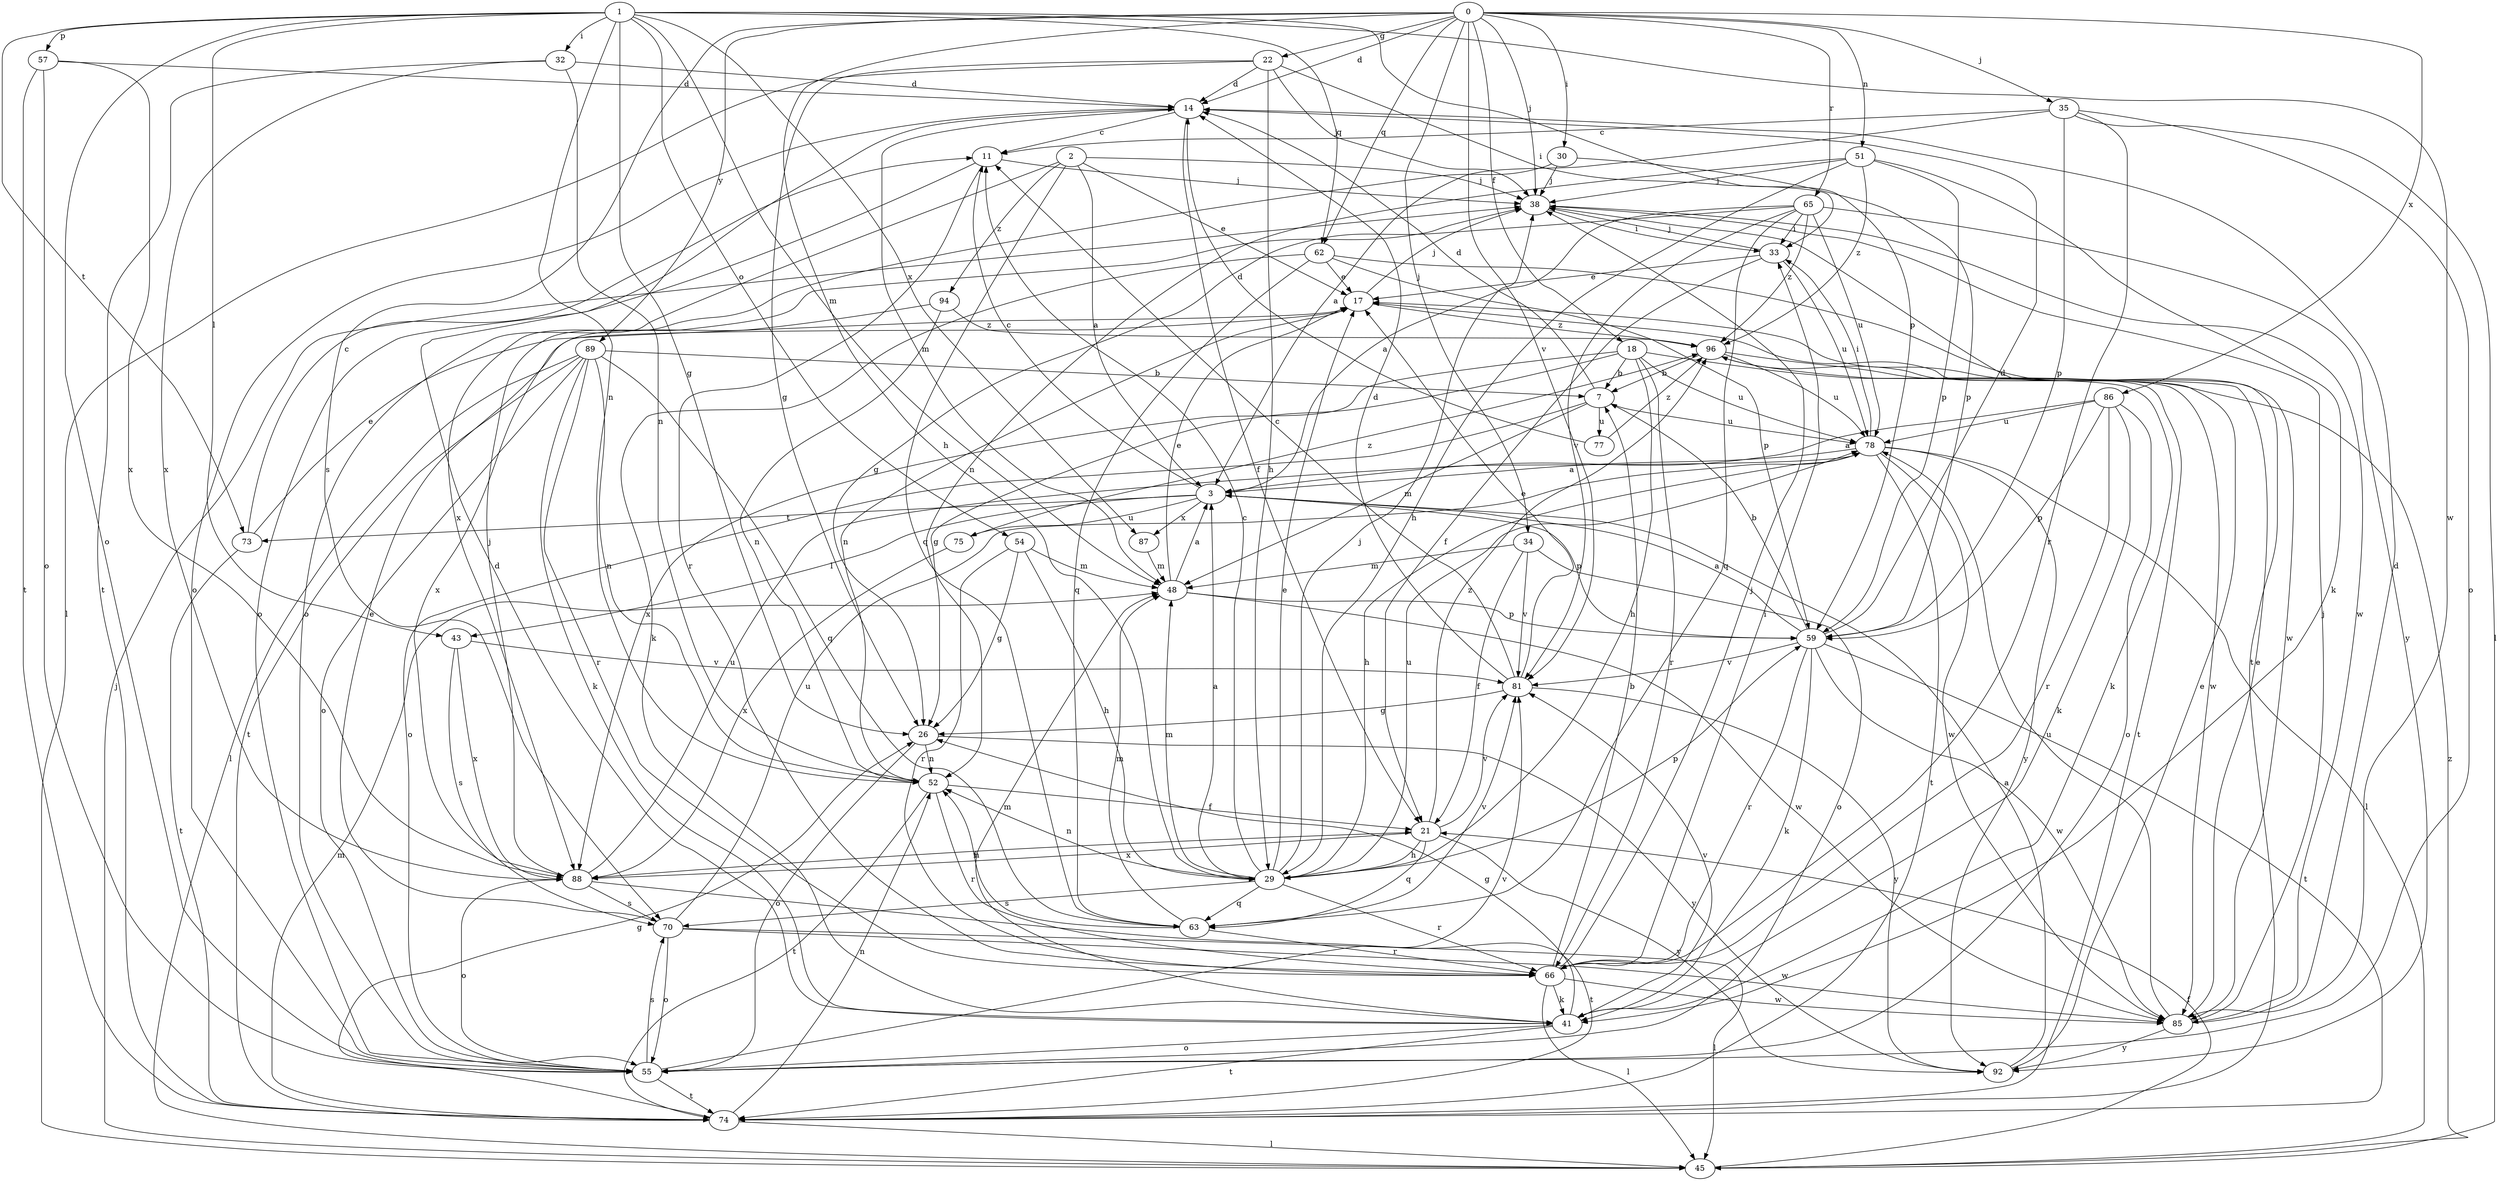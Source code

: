 strict digraph  {
0;
1;
2;
3;
7;
11;
14;
17;
18;
21;
22;
26;
29;
30;
32;
33;
34;
35;
38;
41;
43;
45;
48;
51;
52;
54;
55;
57;
59;
62;
63;
65;
66;
70;
73;
74;
75;
77;
78;
81;
85;
86;
87;
88;
89;
92;
94;
96;
0 -> 14  [label=d];
0 -> 18  [label=f];
0 -> 22  [label=g];
0 -> 29  [label=h];
0 -> 30  [label=i];
0 -> 34  [label=j];
0 -> 35  [label=j];
0 -> 38  [label=j];
0 -> 51  [label=n];
0 -> 62  [label=q];
0 -> 65  [label=r];
0 -> 70  [label=s];
0 -> 81  [label=v];
0 -> 86  [label=x];
0 -> 89  [label=y];
1 -> 26  [label=g];
1 -> 32  [label=i];
1 -> 43  [label=l];
1 -> 48  [label=m];
1 -> 52  [label=n];
1 -> 54  [label=o];
1 -> 55  [label=o];
1 -> 57  [label=p];
1 -> 59  [label=p];
1 -> 62  [label=q];
1 -> 73  [label=t];
1 -> 85  [label=w];
1 -> 87  [label=x];
2 -> 3  [label=a];
2 -> 17  [label=e];
2 -> 38  [label=j];
2 -> 55  [label=o];
2 -> 63  [label=q];
2 -> 94  [label=z];
3 -> 11  [label=c];
3 -> 43  [label=l];
3 -> 59  [label=p];
3 -> 73  [label=t];
3 -> 75  [label=u];
3 -> 87  [label=x];
7 -> 14  [label=d];
7 -> 48  [label=m];
7 -> 55  [label=o];
7 -> 77  [label=u];
7 -> 78  [label=u];
11 -> 38  [label=j];
11 -> 55  [label=o];
11 -> 66  [label=r];
14 -> 11  [label=c];
14 -> 21  [label=f];
14 -> 48  [label=m];
14 -> 55  [label=o];
17 -> 38  [label=j];
17 -> 52  [label=n];
17 -> 96  [label=z];
18 -> 7  [label=b];
18 -> 26  [label=g];
18 -> 29  [label=h];
18 -> 41  [label=k];
18 -> 66  [label=r];
18 -> 78  [label=u];
18 -> 88  [label=x];
21 -> 29  [label=h];
21 -> 63  [label=q];
21 -> 81  [label=v];
21 -> 88  [label=x];
21 -> 92  [label=y];
21 -> 96  [label=z];
22 -> 14  [label=d];
22 -> 26  [label=g];
22 -> 29  [label=h];
22 -> 33  [label=i];
22 -> 38  [label=j];
22 -> 45  [label=l];
26 -> 52  [label=n];
26 -> 55  [label=o];
26 -> 92  [label=y];
29 -> 3  [label=a];
29 -> 11  [label=c];
29 -> 17  [label=e];
29 -> 38  [label=j];
29 -> 48  [label=m];
29 -> 52  [label=n];
29 -> 59  [label=p];
29 -> 63  [label=q];
29 -> 66  [label=r];
29 -> 70  [label=s];
29 -> 78  [label=u];
30 -> 38  [label=j];
30 -> 59  [label=p];
30 -> 88  [label=x];
32 -> 14  [label=d];
32 -> 52  [label=n];
32 -> 74  [label=t];
32 -> 88  [label=x];
33 -> 17  [label=e];
33 -> 21  [label=f];
33 -> 38  [label=j];
33 -> 78  [label=u];
34 -> 21  [label=f];
34 -> 48  [label=m];
34 -> 55  [label=o];
34 -> 81  [label=v];
35 -> 3  [label=a];
35 -> 11  [label=c];
35 -> 45  [label=l];
35 -> 55  [label=o];
35 -> 59  [label=p];
35 -> 66  [label=r];
38 -> 33  [label=i];
38 -> 74  [label=t];
38 -> 85  [label=w];
41 -> 14  [label=d];
41 -> 26  [label=g];
41 -> 48  [label=m];
41 -> 55  [label=o];
41 -> 74  [label=t];
41 -> 81  [label=v];
43 -> 70  [label=s];
43 -> 81  [label=v];
43 -> 88  [label=x];
45 -> 21  [label=f];
45 -> 38  [label=j];
45 -> 96  [label=z];
48 -> 3  [label=a];
48 -> 17  [label=e];
48 -> 59  [label=p];
48 -> 85  [label=w];
51 -> 29  [label=h];
51 -> 38  [label=j];
51 -> 41  [label=k];
51 -> 52  [label=n];
51 -> 59  [label=p];
51 -> 96  [label=z];
52 -> 21  [label=f];
52 -> 66  [label=r];
52 -> 74  [label=t];
54 -> 26  [label=g];
54 -> 29  [label=h];
54 -> 48  [label=m];
54 -> 66  [label=r];
55 -> 70  [label=s];
55 -> 74  [label=t];
55 -> 81  [label=v];
57 -> 14  [label=d];
57 -> 55  [label=o];
57 -> 74  [label=t];
57 -> 88  [label=x];
59 -> 3  [label=a];
59 -> 7  [label=b];
59 -> 14  [label=d];
59 -> 41  [label=k];
59 -> 66  [label=r];
59 -> 74  [label=t];
59 -> 81  [label=v];
59 -> 85  [label=w];
62 -> 17  [label=e];
62 -> 41  [label=k];
62 -> 59  [label=p];
62 -> 63  [label=q];
62 -> 85  [label=w];
63 -> 48  [label=m];
63 -> 52  [label=n];
63 -> 66  [label=r];
63 -> 81  [label=v];
65 -> 3  [label=a];
65 -> 26  [label=g];
65 -> 33  [label=i];
65 -> 63  [label=q];
65 -> 78  [label=u];
65 -> 81  [label=v];
65 -> 92  [label=y];
65 -> 96  [label=z];
66 -> 7  [label=b];
66 -> 33  [label=i];
66 -> 38  [label=j];
66 -> 41  [label=k];
66 -> 45  [label=l];
66 -> 85  [label=w];
70 -> 17  [label=e];
70 -> 45  [label=l];
70 -> 55  [label=o];
70 -> 78  [label=u];
70 -> 85  [label=w];
73 -> 11  [label=c];
73 -> 17  [label=e];
73 -> 74  [label=t];
74 -> 26  [label=g];
74 -> 45  [label=l];
74 -> 48  [label=m];
74 -> 52  [label=n];
75 -> 88  [label=x];
75 -> 96  [label=z];
77 -> 14  [label=d];
77 -> 96  [label=z];
78 -> 3  [label=a];
78 -> 29  [label=h];
78 -> 33  [label=i];
78 -> 45  [label=l];
78 -> 74  [label=t];
78 -> 85  [label=w];
78 -> 92  [label=y];
81 -> 11  [label=c];
81 -> 14  [label=d];
81 -> 17  [label=e];
81 -> 26  [label=g];
81 -> 92  [label=y];
85 -> 14  [label=d];
85 -> 17  [label=e];
85 -> 38  [label=j];
85 -> 78  [label=u];
85 -> 92  [label=y];
86 -> 3  [label=a];
86 -> 41  [label=k];
86 -> 55  [label=o];
86 -> 59  [label=p];
86 -> 66  [label=r];
86 -> 78  [label=u];
87 -> 48  [label=m];
88 -> 21  [label=f];
88 -> 38  [label=j];
88 -> 55  [label=o];
88 -> 70  [label=s];
88 -> 74  [label=t];
88 -> 78  [label=u];
89 -> 7  [label=b];
89 -> 41  [label=k];
89 -> 45  [label=l];
89 -> 52  [label=n];
89 -> 55  [label=o];
89 -> 63  [label=q];
89 -> 66  [label=r];
89 -> 74  [label=t];
92 -> 3  [label=a];
92 -> 17  [label=e];
94 -> 52  [label=n];
94 -> 88  [label=x];
94 -> 96  [label=z];
96 -> 7  [label=b];
96 -> 74  [label=t];
96 -> 78  [label=u];
96 -> 85  [label=w];
}
